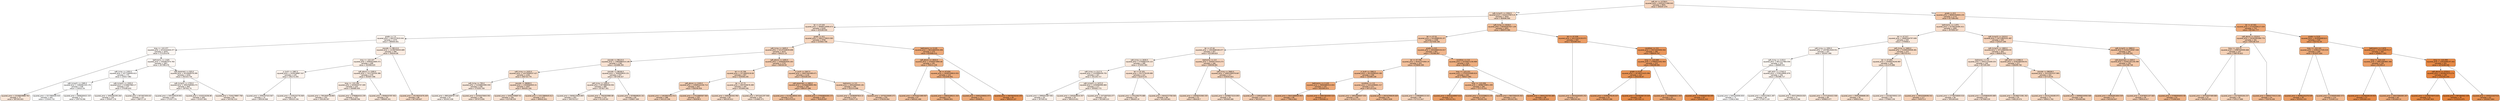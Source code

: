 digraph Tree {
node [shape=box, style="filled, rounded", color="black", fontname="helvetica"] ;
graph [ranksep=equally, splines=polyline] ;
edge [fontname="helvetica"] ;
0 [label="sqft_lot <= 12758.5\nsquared_error = 63022571368.043\nsamples = 9591\nvalue = 509297.479", fillcolor="#f7d6bf"] ;
1 [label="sqft_living15 <= 2304.5\nsquared_error = 54331379072.8\nsamples = 7816\nvalue = 484696.566", fillcolor="#f7dac4"] ;
0 -> 1 [labeldistance=2.5, labelangle=45, headlabel="True"] ;
2 [label="lat <= 47.535\nsquared_error = 36689116906.673\nsamples = 6165\nvalue = 429168.506", fillcolor="#f9e1d0"] ;
1 -> 2 ;
3 [label="grade <= 7.5\nsquared_error = 9007573515.041\nsamples = 2375\nvalue = 289404.001", fillcolor="#fdf5ef"] ;
2 -> 3 ;
4 [label="long <= -122.377\nsquared_error = 6214152626.377\nsamples = 1879\nvalue = 272129.078", fillcolor="#fdf7f3"] ;
3 -> 4 ;
5 [label="squared_error = 13106829888.762\nsamples = 72\nvalue = 387293.403", fillcolor="#fae7d9"] ;
4 -> 5 ;
6 [label="bathrooms <= 1.625\nsquared_error = 5363847074.783\nsamples = 1807\nvalue = 267398.476", fillcolor="#fef8f4"] ;
4 -> 6 ;
7 [label="sqft_living <= 1355.0\nsquared_error = 4577168493.613\nsamples = 773\nvalue = 234417.982", fillcolor="#fefcfb"] ;
6 -> 7 ;
8 [label="sqft_living15 <= 1585.0\nsquared_error = 3480581320.176\nsamples = 536\nvalue = 218322.54", fillcolor="#fffffe"] ;
7 -> 8 ;
9 [label="squared_error = 3217994428.416\nsamples = 459\nvalue = 215043.732", fillcolor="#ffffff"] ;
8 -> 9 ;
10 [label="squared_error = 4668200422.153\nsamples = 77\nvalue = 239778.596", fillcolor="#fefcfa"] ;
8 -> 10 ;
11 [label="sqft_living15 <= 1555.0\nsquared_error = 5159007864.17\nsamples = 237\nvalue = 270185.633", fillcolor="#fdf7f3"] ;
7 -> 11 ;
12 [label="squared_error = 3492592293.264\nsamples = 130\nvalue = 255047.178", fillcolor="#fef9f6"] ;
11 -> 12 ;
13 [label="squared_error = 6574972654.82\nsamples = 107\nvalue = 288717.19", fillcolor="#fdf5ef"] ;
11 -> 13 ;
14 [label="sqft_basement <= 925.0\nsquared_error = 4515069578.399\nsamples = 1034\nvalue = 292323.734", fillcolor="#fdf4ee"] ;
6 -> 14 ;
15 [label="sqft_living15 <= 1755.0\nsquared_error = 3993768508.273\nsamples = 950\nvalue = 287552.74", fillcolor="#fdf5ef"] ;
14 -> 15 ;
16 [label="squared_error = 3307559229.901\nsamples = 601\nvalue = 272357.176", fillcolor="#fdf7f3"] ;
15 -> 16 ;
17 [label="squared_error = 4103216206.86\nsamples = 349\nvalue = 313257.891", fillcolor="#fcf1ea"] ;
15 -> 17 ;
18 [label="squared_error = 7244179897.758\nsamples = 84\nvalue = 343782.314", fillcolor="#fbede3"] ;
14 -> 18 ;
19 [label="zipcode <= 98113.0\nsquared_error = 14196756503.689\nsamples = 496\nvalue = 356544.68", fillcolor="#fbebe0"] ;
3 -> 19 ;
20 [label="long <= -122.227\nsquared_error = 6583022669.372\nsamples = 408\nvalue = 332998.625", fillcolor="#fcefe5"] ;
19 -> 20 ;
21 [label="yr_built <= 1987.5\nsquared_error = 2429238887.547\nsamples = 129\nvalue = 292172.355", fillcolor="#fdf4ee"] ;
20 -> 21 ;
22 [label="squared_error = 2594767415.567\nsamples = 70\nvalue = 285539.568", fillcolor="#fdf5f0"] ;
21 -> 22 ;
23 [label="squared_error = 2105232776.569\nsamples = 59\nvalue = 300325.156", fillcolor="#fdf3ec"] ;
21 -> 23 ;
24 [label="sqft_above <= 2285.0\nsquared_error = 7411742530.386\nsamples = 279\nvalue = 353507.596", fillcolor="#fbece1"] ;
20 -> 24 ;
25 [label="long <= -122.164\nsquared_error = 6420520737.309\nsamples = 225\nvalue = 344085.935", fillcolor="#fbede3"] ;
24 -> 25 ;
26 [label="squared_error = 7951849718.893\nsamples = 103\nvalue = 330106.397", fillcolor="#fcefe6"] ;
25 -> 26 ;
27 [label="squared_error = 4796864416.239\nsamples = 122\nvalue = 356068.396", fillcolor="#fbebe0"] ;
25 -> 27 ;
28 [label="squared_error = 9568433787.952\nsamples = 54\nvalue = 389695.341", fillcolor="#fae7d9"] ;
24 -> 28 ;
29 [label="squared_error = 35139331676.449\nsamples = 88\nvalue = 467349.647", fillcolor="#f8dcc8"] ;
19 -> 29 ;
30 [label="grade <= 8.5\nsquared_error = 33811778023.583\nsamples = 3790\nvalue = 519363.708", fillcolor="#f6d5bd"] ;
2 -> 30 ;
31 [label="sqft_living <= 1605.0\nsquared_error = 24137318039.698\nsamples = 3515\nvalue = 494221.19", fillcolor="#f7d8c2"] ;
30 -> 31 ;
32 [label="zipcode <= 98123.5\nsquared_error = 13805980314.148\nsamples = 1782\nvalue = 422688.265", fillcolor="#f9e2d2"] ;
31 -> 32 ;
33 [label="sqft_living <= 1025.0\nsquared_error = 14475008337.427\nsamples = 1245\nvalue = 446710.779", fillcolor="#f8dfcc"] ;
32 -> 33 ;
34 [label="sqft_living <= 795.0\nsquared_error = 11638802995.559\nsamples = 238\nvalue = 373255.709", fillcolor="#fae9dd"] ;
33 -> 34 ;
35 [label="squared_error = 8852458767.142\nsamples = 52\nvalue = 302451.438", fillcolor="#fcf3ec"] ;
34 -> 35 ;
36 [label="squared_error = 10250475843.591\nsamples = 186\nvalue = 397972.836", fillcolor="#fae6d7"] ;
34 -> 36 ;
37 [label="zipcode <= 98089.5\nsquared_error = 13559584943.41\nsamples = 1007\nvalue = 464202.326", fillcolor="#f8dcc9"] ;
33 -> 37 ;
38 [label="squared_error = 10454759687.91\nsamples = 336\nvalue = 413748.539", fillcolor="#f9e3d4"] ;
37 -> 38 ;
39 [label="squared_error = 13217880645.612\nsamples = 671\nvalue = 489042.601", fillcolor="#f7d9c3"] ;
37 -> 39 ;
40 [label="zipcode <= 98166.0\nsquared_error = 7858209633.151\nsamples = 537\nvalue = 367258.327", fillcolor="#fbeade"] ;
32 -> 40 ;
41 [label="sqft_living <= 1405.0\nsquared_error = 6973880558.594\nsamples = 468\nvalue = 357827.301", fillcolor="#fbebe0"] ;
40 -> 41 ;
42 [label="squared_error = 5609215625.805\nsamples = 353\nvalue = 340703.517", fillcolor="#fbeee4"] ;
41 -> 42 ;
43 [label="squared_error = 7462933980.88\nsamples = 115\nvalue = 411241.83", fillcolor="#f9e4d4"] ;
41 -> 43 ;
44 [label="squared_error = 9258848626.161\nsamples = 69\nvalue = 428857.369", fillcolor="#f9e1d0"] ;
40 -> 44 ;
45 [label="sqft_above <= 1405.0\nsquared_error = 24060063045.263\nsamples = 1733\nvalue = 568160.83", fillcolor="#f5ceb2"] ;
31 -> 45 ;
46 [label="lat <= 47.706\nsquared_error = 15718403218.06\nsamples = 607\nvalue = 520546.245", fillcolor="#f6d5bc"] ;
45 -> 46 ;
47 [label="sqft_above <= 1245.0\nsquared_error = 15969142246.714\nsamples = 443\nvalue = 556256.926", fillcolor="#f5d0b5"] ;
46 -> 47 ;
48 [label="squared_error = 14628931812.511\nsamples = 288\nvalue = 542122.206", fillcolor="#f6d2b8"] ;
47 -> 48 ;
49 [label="squared_error = 17412685567.583\nsamples = 155\nvalue = 583038.5", fillcolor="#f4ccaf"] ;
47 -> 49 ;
50 [label="lat <= 47.73\nsquared_error = 4007530678.389\nsamples = 164\nvalue = 431606.438", fillcolor="#f9e1d0"] ;
46 -> 50 ;
51 [label="squared_error = 4482582442.992\nsamples = 60\nvalue = 460105.612", fillcolor="#f8ddca"] ;
50 -> 51 ;
52 [label="squared_error = 2972441297.946\nsamples = 104\nvalue = 414882.371", fillcolor="#f9e3d3"] ;
50 -> 52 ;
53 [label="yr_built <= 1947.5\nsquared_error = 26637462489.671\nsamples = 1126\nvalue = 593328.539", fillcolor="#f4cbad"] ;
45 -> 53 ;
54 [label="sqft_basement <= 685.0\nsquared_error = 32566838890.992\nsamples = 336\nvalue = 689147.088", fillcolor="#f1bd98"] ;
53 -> 54 ;
55 [label="squared_error = 31230138502.454\nsamples = 231\nvalue = 655374.019", fillcolor="#f2c29f"] ;
54 -> 55 ;
56 [label="squared_error = 27593856300.172\nsamples = 105\nvalue = 762629.097", fillcolor="#efb388"] ;
54 -> 56 ;
57 [label="bedrooms <= 3.5\nsquared_error = 18501926565.181\nsamples = 790\nvalue = 552375.098", fillcolor="#f5d0b5"] ;
53 -> 57 ;
58 [label="squared_error = 16286997824.31\nsamples = 414\nvalue = 529517.25", fillcolor="#f6d3ba"] ;
57 -> 58 ;
59 [label="squared_error = 19750230695.071\nsamples = 376\nvalue = 578339.064", fillcolor="#f5cdb0"] ;
57 -> 59 ;
60 [label="bathrooms <= 3.125\nsquared_error = 48222602550.456\nsamples = 275\nvalue = 833068.514", fillcolor="#eda978"] ;
30 -> 60 ;
61 [label="sqft_above <= 1815.0\nsquared_error = 37640473965.68\nsamples = 191\nvalue = 759211.139", fillcolor="#efb488"] ;
60 -> 61 ;
62 [label="squared_error = 29761621969.907\nsamples = 67\nvalue = 669161.468", fillcolor="#f2c09c"] ;
61 -> 62 ;
63 [label="lat <= 47.634\nsquared_error = 34583199810.932\nsamples = 124\nvalue = 813240.941", fillcolor="#eeac7d"] ;
61 -> 63 ;
64 [label="squared_error = 34820189221.343\nsamples = 50\nvalue = 786864.851", fillcolor="#efb082"] ;
63 -> 64 ;
65 [label="squared_error = 33652209002.973\nsamples = 74\nvalue = 830825.0", fillcolor="#edaa79"] ;
63 -> 65 ;
66 [label="squared_error = 34678434242.253\nsamples = 84\nvalue = 989224.107", fillcolor="#e99456"] ;
60 -> 66 ;
67 [label="sqft_living <= 3318.0\nsquared_error = 66450267927.139\nsamples = 1651\nvalue = 686974.366", fillcolor="#f1be98"] ;
1 -> 67 ;
68 [label="lat <= 47.53\nsquared_error = 54149985351.97\nsamples = 1308\nvalue = 627036.198", fillcolor="#f3c6a5"] ;
67 -> 68 ;
69 [label="lat <= 47.44\nsquared_error = 13618385260.077\nsamples = 457\nvalue = 422189.819", fillcolor="#f9e2d2"] ;
68 -> 69 ;
70 [label="sqft_living <= 2630.0\nsquared_error = 5700963145.115\nsamples = 289\nvalue = 374552.081", fillcolor="#fae9dc"] ;
69 -> 70 ;
71 [label="sqft_living <= 2117.5\nsquared_error = 3103999209.755\nsamples = 167\nvalue = 341103.717", fillcolor="#fbeee4"] ;
70 -> 71 ;
72 [label="squared_error = 2995041467.591\nsamples = 50\nvalue = 307505.92", fillcolor="#fcf2eb"] ;
71 -> 72 ;
73 [label="sqft_living15 <= 2472.0\nsquared_error = 2459585990.865\nsamples = 117\nvalue = 355502.773", fillcolor="#fbece0"] ;
71 -> 73 ;
74 [label="squared_error = 2402629414.357\nsamples = 54\nvalue = 360319.451", fillcolor="#fbebdf"] ;
73 -> 74 ;
75 [label="squared_error = 2471697026.477\nsamples = 63\nvalue = 351589.223", fillcolor="#fbece1"] ;
73 -> 75 ;
76 [label="lat <= 47.351\nsquared_error = 5517176109.089\nsamples = 122\nvalue = 422572.01", fillcolor="#f9e2d2"] ;
70 -> 76 ;
77 [label="squared_error = 2761436279.488\nsamples = 54\nvalue = 396403.19", fillcolor="#fae6d7"] ;
76 -> 77 ;
78 [label="squared_error = 6644372758.546\nsamples = 68\nvalue = 441200.661", fillcolor="#f9e0ce"] ;
76 -> 78 ;
79 [label="bedrooms <= 3.5\nsquared_error = 16409774310.273\nsamples = 168\nvalue = 508358.081", fillcolor="#f7d6bf"] ;
69 -> 79 ;
80 [label="squared_error = 14658253360.335\nsamples = 51\nvalue = 484418.7", fillcolor="#f7dac4"] ;
79 -> 80 ;
81 [label="sqft_living <= 2665.0\nsquared_error = 16801290078.667\nsamples = 117\nvalue = 518332.823", fillcolor="#f6d5bd"] ;
79 -> 81 ;
82 [label="squared_error = 16398573224.893\nsamples = 50\nvalue = 463069.488", fillcolor="#f8ddc9"] ;
81 -> 82 ;
83 [label="squared_error = 12891649462.891\nsamples = 67\nvalue = 561315.417", fillcolor="#f5cfb4"] ;
81 -> 83 ;
84 [label="grade <= 8.5\nsquared_error = 40043660154.017\nsamples = 851\nvalue = 742366.067", fillcolor="#f0b68c"] ;
68 -> 84 ;
85 [label="lat <= 47.708\nsquared_error = 40261374364.19\nsamples = 422\nvalue = 676806.289", fillcolor="#f2bf9a"] ;
84 -> 85 ;
86 [label="yr_built <= 1962.5\nsquared_error = 39129289343.385\nsamples = 336\nvalue = 720389.108", fillcolor="#f1b991"] ;
85 -> 86 ;
87 [label="bathrooms <= 2.125\nsquared_error = 39692682014.604\nsamples = 125\nvalue = 843394.974", fillcolor="#eda876"] ;
86 -> 87 ;
88 [label="squared_error = 36421888920.853\nsamples = 68\nvalue = 778614.862", fillcolor="#efb184"] ;
87 -> 88 ;
89 [label="squared_error = 30847854583.524\nsamples = 57\nvalue = 930568.21", fillcolor="#eb9c63"] ;
87 -> 89 ;
90 [label="condition <= 3.5\nsquared_error = 24414296661.317\nsamples = 211\nvalue = 647125.426", fillcolor="#f3c3a1"] ;
86 -> 90 ;
91 [label="squared_error = 18932648407.054\nsamples = 146\nvalue = 613511.111", fillcolor="#f4c8a8"] ;
90 -> 91 ;
92 [label="squared_error = 28316790639.669\nsamples = 65\nvalue = 728811.828", fillcolor="#f0b88f"] ;
90 -> 92 ;
93 [label="squared_error = 11980889210.041\nsamples = 86\nvalue = 517211.647", fillcolor="#f6d5bd"] ;
85 -> 93 ;
94 [label="condition <= 3.5\nsquared_error = 32326071156.969\nsamples = 429\nvalue = 802285.3", fillcolor="#eeae7f"] ;
84 -> 94 ;
95 [label="long <= -122.221\nsquared_error = 27533102689.819\nsamples = 341\nvalue = 768427.065", fillcolor="#efb286"] ;
94 -> 95 ;
96 [label="squared_error = 44924248907.614\nsamples = 51\nvalue = 935101.911", fillcolor="#ea9b62"] ;
95 -> 96 ;
97 [label="long <= -122.056\nsquared_error = 18086759851.099\nsamples = 290\nvalue = 737175.531", fillcolor="#f0b78d"] ;
95 -> 97 ;
98 [label="squared_error = 21237586211.03\nsamples = 176\nvalue = 765293.192", fillcolor="#efb387"] ;
97 -> 98 ;
99 [label="squared_error = 9607590435.052\nsamples = 114\nvalue = 691541.951", fillcolor="#f1bd97"] ;
97 -> 99 ;
100 [label="squared_error = 28002293765.885\nsamples = 88\nvalue = 941128.424", fillcolor="#ea9a61"] ;
94 -> 100 ;
101 [label="lat <= 47.539\nsquared_error = 44211625230.972\nsamples = 343\nvalue = 925490.043", fillcolor="#eb9c64"] ;
67 -> 101 ;
102 [label="squared_error = 59334340455.252\nsamples = 57\nvalue = 689294.061", fillcolor="#f1bd98"] ;
101 -> 102 ;
103 [label="condition <= 3.5\nsquared_error = 29474420050.502\nsamples = 286\nvalue = 968434.767", fillcolor="#e9965b"] ;
101 -> 103 ;
104 [label="long <= -122.065\nsquared_error = 27960521052.904\nsamples = 223\nvalue = 948398.081", fillcolor="#ea995f"] ;
103 -> 104 ;
105 [label="grade <= 9.25\nsquared_error = 26748122425.096\nsamples = 142\nvalue = 1002256.87", fillcolor="#e89253"] ;
104 -> 105 ;
106 [label="squared_error = 31905379135.037\nsamples = 53\nvalue = 906322.286", fillcolor="#eb9f68"] ;
105 -> 106 ;
107 [label="squared_error = 15439286729.549\nsamples = 89\nvalue = 1057452.11", fillcolor="#e78a47"] ;
105 -> 107 ;
108 [label="squared_error = 15388880821.303\nsamples = 81\nvalue = 850858.543", fillcolor="#eda774"] ;
104 -> 108 ;
109 [label="squared_error = 27908568768.099\nsamples = 63\nvalue = 1044531.543", fillcolor="#e78c4a"] ;
103 -> 109 ;
110 [label="grade <= 8.5\nsquared_error = 86855764604.235\nsamples = 1775\nvalue = 617289.092", fillcolor="#f3c7a7"] ;
0 -> 110 [labeldistance=2.5, labelangle=-45, headlabel="False"] ;
111 [label="bathrooms <= 1.875\nsquared_error = 42795234381.611\nsamples = 1065\nvalue = 457838.347", fillcolor="#f8ddca"] ;
110 -> 111 ;
112 [label="lat <= 47.517\nsquared_error = 28983304797.608\nsamples = 520\nvalue = 379566.6", fillcolor="#fae8db"] ;
111 -> 112 ;
113 [label="sqft_living <= 1950.0\nsquared_error = 12879913428.551\nsamples = 297\nvalue = 302047.996", fillcolor="#fdf3ec"] ;
112 -> 113 ;
114 [label="sqft_living <= 1135.0\nsquared_error = 6811117964.556\nsamples = 229\nvalue = 268680.531", fillcolor="#fdf8f3"] ;
113 -> 114 ;
115 [label="squared_error = 5401434594.834\nsamples = 73\nvalue = 219614.965", fillcolor="#fffefe"] ;
114 -> 115 ;
116 [label="sqft_lot15 <= 17342.0\nsquared_error = 5760149692.878\nsamples = 156\nvalue = 292488.717", fillcolor="#fdf4ee"] ;
114 -> 116 ;
117 [label="squared_error = 4263723621.497\nsamples = 85\nvalue = 272871.119", fillcolor="#fdf7f2"] ;
116 -> 117 ;
118 [label="squared_error = 6557199426.818\nsamples = 71\nvalue = 318453.186", fillcolor="#fcf1e8"] ;
116 -> 118 ;
119 [label="squared_error = 17271454422.506\nsamples = 68\nvalue = 409803.477", fillcolor="#f9e4d5"] ;
113 -> 119 ;
120 [label="sqft_living <= 1665.0\nsquared_error = 31695330508.481\nsamples = 223\nvalue = 483753.411", fillcolor="#f7dac4"] ;
112 -> 120 ;
121 [label="lat <= 47.693\nsquared_error = 25099376240.987\nsamples = 106\nvalue = 411370.886", fillcolor="#f9e4d4"] ;
120 -> 121 ;
122 [label="squared_error = 35951908688.281\nsamples = 56\nvalue = 448914.634", fillcolor="#f8dfcc"] ;
121 -> 122 ;
123 [label="squared_error = 10228376932.133\nsamples = 50\nvalue = 370863.158", fillcolor="#fbe9dd"] ;
121 -> 123 ;
124 [label="squared_error = 29032508496.541\nsamples = 117\nvalue = 545572.0", fillcolor="#f6d1b7"] ;
120 -> 124 ;
125 [label="sqft_living15 <= 2415.0\nsquared_error = 44713833101.487\nsamples = 545\nvalue = 529107.299", fillcolor="#f6d3bb"] ;
111 -> 125 ;
126 [label="sqft_living15 <= 1865.0\nsquared_error = 29712082930.93\nsamples = 363\nvalue = 466639.953", fillcolor="#f8dcc8"] ;
125 -> 126 ;
127 [label="bedrooms <= 3.5\nsquared_error = 19541123269.253\nsamples = 146\nvalue = 407200.464", fillcolor="#f9e4d5"] ;
126 -> 127 ;
128 [label="squared_error = 17748750830.016\nsamples = 85\nvalue = 393169.645", fillcolor="#fae6d8"] ;
127 -> 128 ;
129 [label="squared_error = 21459846493.885\nsamples = 61\nvalue = 427808.229", fillcolor="#f9e1d1"] ;
127 -> 129 ;
130 [label="sqft_lot15 <= 11982.5\nsquared_error = 32561682504.91\nsamples = 217\nvalue = 506099.782", fillcolor="#f7d7c0"] ;
126 -> 130 ;
131 [label="squared_error = 26186572381.302\nsamples = 55\nvalue = 448129.474", fillcolor="#f8dfcc"] ;
130 -> 131 ;
132 [label="zipcode <= 98038.5\nsquared_error = 33212915157.965\nsamples = 162\nvalue = 527119.55", fillcolor="#f6d4bb"] ;
130 -> 132 ;
133 [label="squared_error = 20141230285.971\nsamples = 73\nvalue = 489411.782", fillcolor="#f7d9c3"] ;
132 -> 133 ;
134 [label="squared_error = 40899034958.588\nsamples = 89\nvalue = 554408.066", fillcolor="#f5d0b5"] ;
132 -> 134 ;
135 [label="sqft_living15 <= 2865.0\nsquared_error = 51042718367.048\nsamples = 182\nvalue = 657500.391", fillcolor="#f2c29f"] ;
125 -> 135 ;
136 [label="sqft_basement <= 640.0\nsquared_error = 42091291146.398\nsamples = 130\nvalue = 614768.748", fillcolor="#f4c8a8"] ;
135 -> 136 ;
137 [label="squared_error = 40582951804.539\nsamples = 72\nvalue = 642200.647", fillcolor="#f3c4a2"] ;
136 -> 137 ;
138 [label="squared_error = 41878051107.683\nsamples = 58\nvalue = 580916.617", fillcolor="#f5ccaf"] ;
136 -> 138 ;
139 [label="squared_error = 57080956053.58\nsamples = 52\nvalue = 771090.835", fillcolor="#efb286"] ;
135 -> 139 ;
140 [label="lat <= 47.501\nsquared_error = 57243306127.034\nsamples = 710\nvalue = 857461.777", fillcolor="#eda673"] ;
110 -> 140 ;
141 [label="sqft_above <= 3210.0\nsquared_error = 30181091089.779\nsamples = 161\nvalue = 605148.319", fillcolor="#f4c9aa"] ;
140 -> 141 ;
142 [label="long <= -122.11\nsquared_error = 15987420590.668\nsamples = 107\nvalue = 548735.822", fillcolor="#f5d1b6"] ;
141 -> 142 ;
143 [label="squared_error = 18752637469.884\nsamples = 51\nvalue = 564299.405", fillcolor="#f5cfb3"] ;
142 -> 143 ;
144 [label="squared_error = 13170455264.257\nsamples = 56\nvalue = 535117.688", fillcolor="#f6d3b9"] ;
142 -> 144 ;
145 [label="squared_error = 38845770413.246\nsamples = 54\nvalue = 732076.438", fillcolor="#f0b78e"] ;
141 -> 145 ;
146 [label="grade <= 9.25\nsquared_error = 40359468018.5\nsamples = 549\nvalue = 933742.59", fillcolor="#ea9b62"] ;
140 -> 146 ;
147 [label="long <= -122.141\nsquared_error = 41661217335.019\nsamples = 209\nvalue = 815037.604", fillcolor="#eeac7c"] ;
146 -> 147 ;
148 [label="squared_error = 38986181678.549\nsamples = 95\nvalue = 933352.333", fillcolor="#ea9b62"] ;
147 -> 148 ;
149 [label="squared_error = 21585854682.572\nsamples = 114\nvalue = 713340.112", fillcolor="#f1ba92"] ;
147 -> 149 ;
150 [label="bathrooms <= 2.875\nsquared_error = 25211426579.17\nsamples = 340\nvalue = 1008017.353", fillcolor="#e89152"] ;
146 -> 150 ;
151 [label="long <= -122.119\nsquared_error = 28813383865.368\nsamples = 139\nvalue = 921901.0", fillcolor="#eb9d65"] ;
150 -> 151 ;
152 [label="squared_error = 14296508159.933\nsamples = 57\nvalue = 1055383.315", fillcolor="#e78a48"] ;
151 -> 152 ;
153 [label="squared_error = 18427066365.267\nsamples = 82\nvalue = 831604.14", fillcolor="#eda979"] ;
151 -> 153 ;
154 [label="long <= -122.093\nsquared_error = 12610496197.442\nsamples = 201\nvalue = 1073248.346", fillcolor="#e68844"] ;
150 -> 154 ;
155 [label="sqft_above <= 3720.0\nsquared_error = 6929922070.274\nsamples = 139\nvalue = 1102342.254", fillcolor="#e6843e"] ;
154 -> 155 ;
156 [label="squared_error = 13295076970.603\nsamples = 61\nvalue = 1075387.903", fillcolor="#e68843"] ;
155 -> 156 ;
157 [label="squared_error = 997484562.109\nsamples = 78\nvalue = 1123231.875", fillcolor="#e58139"] ;
155 -> 157 ;
158 [label="squared_error = 19352216374.8\nsamples = 62\nvalue = 1002827.864", fillcolor="#e89253"] ;
154 -> 158 ;
{rank=same ; 0} ;
{rank=same ; 1; 110} ;
{rank=same ; 2; 67; 111; 140} ;
{rank=same ; 3; 30; 68; 101; 112; 125; 141; 146} ;
{rank=same ; 4; 19; 31; 60; 69; 84; 103; 113; 120; 126; 135; 142; 147; 150} ;
{rank=same ; 6; 20; 32; 45; 61; 70; 79; 85; 94; 104; 114; 121; 127; 130; 136; 151; 154} ;
{rank=same ; 7; 14; 21; 24; 33; 40; 46; 53; 63; 71; 76; 81; 86; 95; 105; 116; 132; 155} ;
{rank=same ; 8; 11; 15; 25; 34; 37; 41; 47; 50; 54; 57; 73; 87; 90; 97} ;
{rank=same ; 5; 9; 10; 12; 13; 16; 17; 18; 22; 23; 26; 27; 28; 29; 35; 36; 38; 39; 42; 43; 44; 48; 49; 51; 52; 55; 56; 58; 59; 62; 64; 65; 66; 72; 74; 75; 77; 78; 80; 82; 83; 88; 89; 91; 92; 93; 96; 98; 99; 100; 102; 106; 107; 108; 109; 115; 117; 118; 119; 122; 123; 124; 128; 129; 131; 133; 134; 137; 138; 139; 143; 144; 145; 148; 149; 152; 153; 156; 157; 158} ;
}